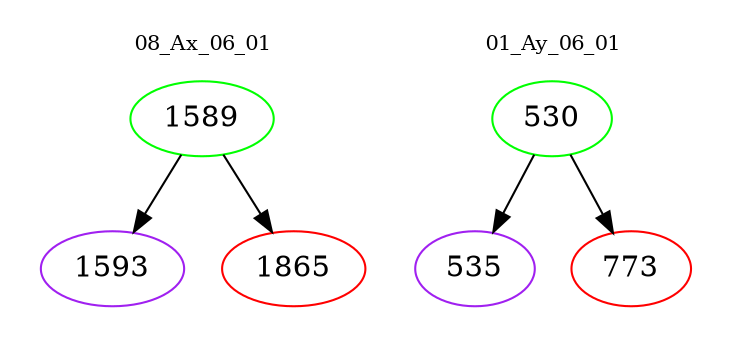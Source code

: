 digraph{
subgraph cluster_0 {
color = white
label = "08_Ax_06_01";
fontsize=10;
T0_1589 [label="1589", color="green"]
T0_1589 -> T0_1593 [color="black"]
T0_1593 [label="1593", color="purple"]
T0_1589 -> T0_1865 [color="black"]
T0_1865 [label="1865", color="red"]
}
subgraph cluster_1 {
color = white
label = "01_Ay_06_01";
fontsize=10;
T1_530 [label="530", color="green"]
T1_530 -> T1_535 [color="black"]
T1_535 [label="535", color="purple"]
T1_530 -> T1_773 [color="black"]
T1_773 [label="773", color="red"]
}
}
